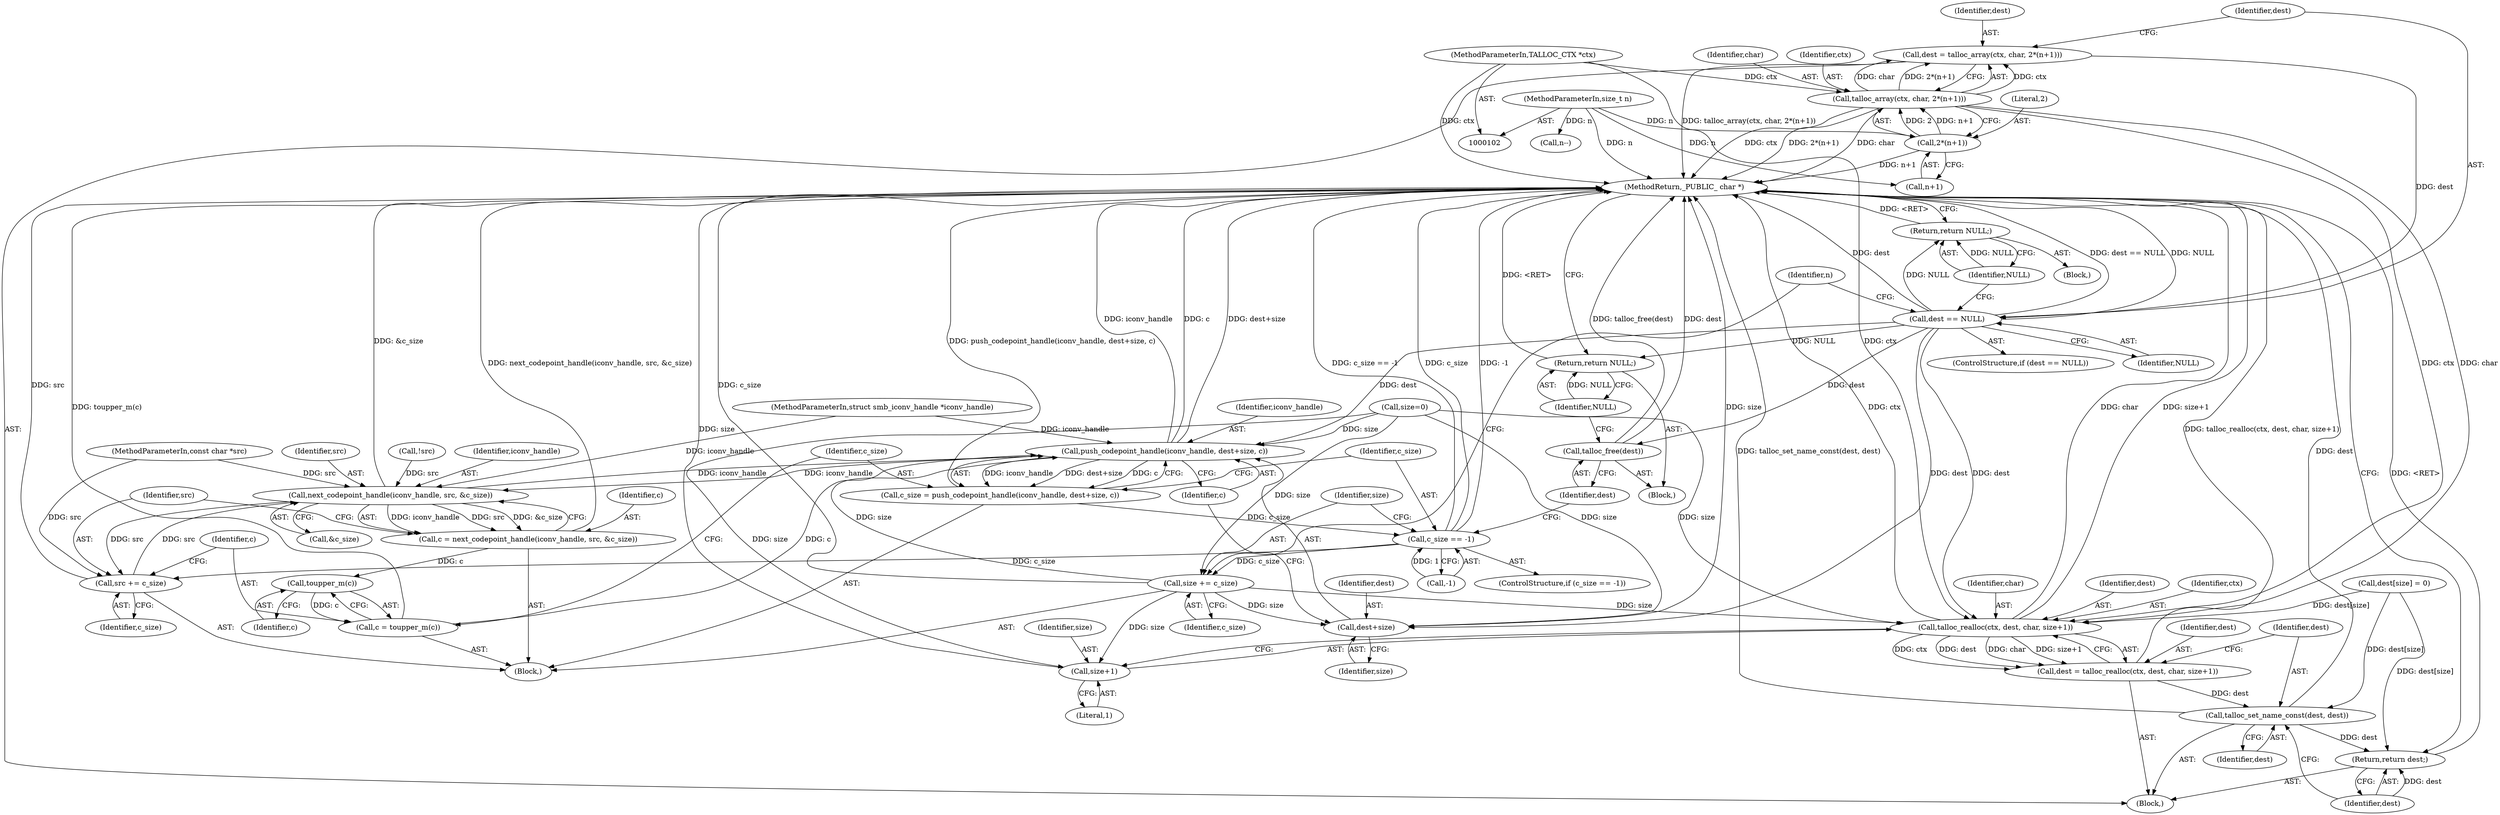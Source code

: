 digraph "1_samba_ba5dbda6d0174a59d221c45cca52ecd232820d48_1@pointer" {
"1000119" [label="(Call,dest = talloc_array(ctx, char, 2*(n+1)))"];
"1000121" [label="(Call,talloc_array(ctx, char, 2*(n+1)))"];
"1000104" [label="(MethodParameterIn,TALLOC_CTX *ctx)"];
"1000124" [label="(Call,2*(n+1))"];
"1000106" [label="(MethodParameterIn,size_t n)"];
"1000130" [label="(Call,dest == NULL)"];
"1000134" [label="(Return,return NULL;)"];
"1000161" [label="(Call,push_codepoint_handle(iconv_handle, dest+size, c))"];
"1000147" [label="(Call,next_codepoint_handle(iconv_handle, src, &c_size))"];
"1000145" [label="(Call,c = next_codepoint_handle(iconv_handle, src, &c_size))"];
"1000157" [label="(Call,toupper_m(c))"];
"1000155" [label="(Call,c = toupper_m(c))"];
"1000152" [label="(Call,src += c_size)"];
"1000159" [label="(Call,c_size = push_codepoint_handle(iconv_handle, dest+size, c))"];
"1000168" [label="(Call,c_size == -1)"];
"1000177" [label="(Call,size += c_size)"];
"1000163" [label="(Call,dest+size)"];
"1000187" [label="(Call,talloc_realloc(ctx, dest, char, size+1))"];
"1000185" [label="(Call,dest = talloc_realloc(ctx, dest, char, size+1))"];
"1000194" [label="(Call,talloc_set_name_const(dest, dest))"];
"1000197" [label="(Return,return dest;)"];
"1000191" [label="(Call,size+1)"];
"1000173" [label="(Call,talloc_free(dest))"];
"1000175" [label="(Return,return NULL;)"];
"1000173" [label="(Call,talloc_free(dest))"];
"1000133" [label="(Block,)"];
"1000190" [label="(Identifier,char)"];
"1000161" [label="(Call,push_codepoint_handle(iconv_handle, dest+size, c))"];
"1000124" [label="(Call,2*(n+1))"];
"1000177" [label="(Call,size += c_size)"];
"1000194" [label="(Call,talloc_set_name_const(dest, dest))"];
"1000192" [label="(Identifier,size)"];
"1000156" [label="(Identifier,c)"];
"1000114" [label="(Call,!src)"];
"1000168" [label="(Call,c_size == -1)"];
"1000150" [label="(Call,&c_size)"];
"1000134" [label="(Return,return NULL;)"];
"1000186" [label="(Identifier,dest)"];
"1000123" [label="(Identifier,char)"];
"1000195" [label="(Identifier,dest)"];
"1000125" [label="(Literal,2)"];
"1000166" [label="(Identifier,c)"];
"1000155" [label="(Call,c = toupper_m(c))"];
"1000152" [label="(Call,src += c_size)"];
"1000119" [label="(Call,dest = talloc_array(ctx, char, 2*(n+1)))"];
"1000174" [label="(Identifier,dest)"];
"1000164" [label="(Identifier,dest)"];
"1000159" [label="(Call,c_size = push_codepoint_handle(iconv_handle, dest+size, c))"];
"1000191" [label="(Call,size+1)"];
"1000120" [label="(Identifier,dest)"];
"1000142" [label="(Block,)"];
"1000105" [label="(MethodParameterIn,const char *src)"];
"1000162" [label="(Identifier,iconv_handle)"];
"1000187" [label="(Call,talloc_realloc(ctx, dest, char, size+1))"];
"1000198" [label="(Identifier,dest)"];
"1000129" [label="(ControlStructure,if (dest == NULL))"];
"1000145" [label="(Call,c = next_codepoint_handle(iconv_handle, src, &c_size))"];
"1000138" [label="(Call,n--)"];
"1000157" [label="(Call,toupper_m(c))"];
"1000197" [label="(Return,return dest;)"];
"1000126" [label="(Call,n+1)"];
"1000130" [label="(Call,dest == NULL)"];
"1000178" [label="(Identifier,size)"];
"1000189" [label="(Identifier,dest)"];
"1000176" [label="(Identifier,NULL)"];
"1000107" [label="(Block,)"];
"1000135" [label="(Identifier,NULL)"];
"1000103" [label="(MethodParameterIn,struct smb_iconv_handle *iconv_handle)"];
"1000146" [label="(Identifier,c)"];
"1000121" [label="(Call,talloc_array(ctx, char, 2*(n+1)))"];
"1000106" [label="(MethodParameterIn,size_t n)"];
"1000170" [label="(Call,-1)"];
"1000139" [label="(Identifier,n)"];
"1000175" [label="(Return,return NULL;)"];
"1000158" [label="(Identifier,c)"];
"1000196" [label="(Identifier,dest)"];
"1000148" [label="(Identifier,iconv_handle)"];
"1000180" [label="(Call,dest[size] = 0)"];
"1000163" [label="(Call,dest+size)"];
"1000149" [label="(Identifier,src)"];
"1000153" [label="(Identifier,src)"];
"1000109" [label="(Call,size=0)"];
"1000132" [label="(Identifier,NULL)"];
"1000154" [label="(Identifier,c_size)"];
"1000122" [label="(Identifier,ctx)"];
"1000188" [label="(Identifier,ctx)"];
"1000172" [label="(Block,)"];
"1000147" [label="(Call,next_codepoint_handle(iconv_handle, src, &c_size))"];
"1000160" [label="(Identifier,c_size)"];
"1000179" [label="(Identifier,c_size)"];
"1000193" [label="(Literal,1)"];
"1000131" [label="(Identifier,dest)"];
"1000167" [label="(ControlStructure,if (c_size == -1))"];
"1000104" [label="(MethodParameterIn,TALLOC_CTX *ctx)"];
"1000185" [label="(Call,dest = talloc_realloc(ctx, dest, char, size+1))"];
"1000199" [label="(MethodReturn,_PUBLIC_ char *)"];
"1000169" [label="(Identifier,c_size)"];
"1000165" [label="(Identifier,size)"];
"1000119" -> "1000107"  [label="AST: "];
"1000119" -> "1000121"  [label="CFG: "];
"1000120" -> "1000119"  [label="AST: "];
"1000121" -> "1000119"  [label="AST: "];
"1000131" -> "1000119"  [label="CFG: "];
"1000119" -> "1000199"  [label="DDG: talloc_array(ctx, char, 2*(n+1))"];
"1000121" -> "1000119"  [label="DDG: ctx"];
"1000121" -> "1000119"  [label="DDG: char"];
"1000121" -> "1000119"  [label="DDG: 2*(n+1)"];
"1000119" -> "1000130"  [label="DDG: dest"];
"1000121" -> "1000124"  [label="CFG: "];
"1000122" -> "1000121"  [label="AST: "];
"1000123" -> "1000121"  [label="AST: "];
"1000124" -> "1000121"  [label="AST: "];
"1000121" -> "1000199"  [label="DDG: char"];
"1000121" -> "1000199"  [label="DDG: ctx"];
"1000121" -> "1000199"  [label="DDG: 2*(n+1)"];
"1000104" -> "1000121"  [label="DDG: ctx"];
"1000124" -> "1000121"  [label="DDG: 2"];
"1000124" -> "1000121"  [label="DDG: n+1"];
"1000121" -> "1000187"  [label="DDG: ctx"];
"1000121" -> "1000187"  [label="DDG: char"];
"1000104" -> "1000102"  [label="AST: "];
"1000104" -> "1000199"  [label="DDG: ctx"];
"1000104" -> "1000187"  [label="DDG: ctx"];
"1000124" -> "1000126"  [label="CFG: "];
"1000125" -> "1000124"  [label="AST: "];
"1000126" -> "1000124"  [label="AST: "];
"1000124" -> "1000199"  [label="DDG: n+1"];
"1000106" -> "1000124"  [label="DDG: n"];
"1000106" -> "1000102"  [label="AST: "];
"1000106" -> "1000199"  [label="DDG: n"];
"1000106" -> "1000126"  [label="DDG: n"];
"1000106" -> "1000138"  [label="DDG: n"];
"1000130" -> "1000129"  [label="AST: "];
"1000130" -> "1000132"  [label="CFG: "];
"1000131" -> "1000130"  [label="AST: "];
"1000132" -> "1000130"  [label="AST: "];
"1000135" -> "1000130"  [label="CFG: "];
"1000139" -> "1000130"  [label="CFG: "];
"1000130" -> "1000199"  [label="DDG: dest == NULL"];
"1000130" -> "1000199"  [label="DDG: NULL"];
"1000130" -> "1000199"  [label="DDG: dest"];
"1000130" -> "1000134"  [label="DDG: NULL"];
"1000130" -> "1000161"  [label="DDG: dest"];
"1000130" -> "1000163"  [label="DDG: dest"];
"1000130" -> "1000173"  [label="DDG: dest"];
"1000130" -> "1000175"  [label="DDG: NULL"];
"1000130" -> "1000187"  [label="DDG: dest"];
"1000134" -> "1000133"  [label="AST: "];
"1000134" -> "1000135"  [label="CFG: "];
"1000135" -> "1000134"  [label="AST: "];
"1000199" -> "1000134"  [label="CFG: "];
"1000134" -> "1000199"  [label="DDG: <RET>"];
"1000135" -> "1000134"  [label="DDG: NULL"];
"1000161" -> "1000159"  [label="AST: "];
"1000161" -> "1000166"  [label="CFG: "];
"1000162" -> "1000161"  [label="AST: "];
"1000163" -> "1000161"  [label="AST: "];
"1000166" -> "1000161"  [label="AST: "];
"1000159" -> "1000161"  [label="CFG: "];
"1000161" -> "1000199"  [label="DDG: c"];
"1000161" -> "1000199"  [label="DDG: dest+size"];
"1000161" -> "1000199"  [label="DDG: iconv_handle"];
"1000161" -> "1000147"  [label="DDG: iconv_handle"];
"1000161" -> "1000159"  [label="DDG: iconv_handle"];
"1000161" -> "1000159"  [label="DDG: dest+size"];
"1000161" -> "1000159"  [label="DDG: c"];
"1000147" -> "1000161"  [label="DDG: iconv_handle"];
"1000103" -> "1000161"  [label="DDG: iconv_handle"];
"1000177" -> "1000161"  [label="DDG: size"];
"1000109" -> "1000161"  [label="DDG: size"];
"1000155" -> "1000161"  [label="DDG: c"];
"1000147" -> "1000145"  [label="AST: "];
"1000147" -> "1000150"  [label="CFG: "];
"1000148" -> "1000147"  [label="AST: "];
"1000149" -> "1000147"  [label="AST: "];
"1000150" -> "1000147"  [label="AST: "];
"1000145" -> "1000147"  [label="CFG: "];
"1000147" -> "1000199"  [label="DDG: &c_size"];
"1000147" -> "1000145"  [label="DDG: iconv_handle"];
"1000147" -> "1000145"  [label="DDG: src"];
"1000147" -> "1000145"  [label="DDG: &c_size"];
"1000103" -> "1000147"  [label="DDG: iconv_handle"];
"1000114" -> "1000147"  [label="DDG: src"];
"1000152" -> "1000147"  [label="DDG: src"];
"1000105" -> "1000147"  [label="DDG: src"];
"1000147" -> "1000152"  [label="DDG: src"];
"1000145" -> "1000142"  [label="AST: "];
"1000146" -> "1000145"  [label="AST: "];
"1000153" -> "1000145"  [label="CFG: "];
"1000145" -> "1000199"  [label="DDG: next_codepoint_handle(iconv_handle, src, &c_size)"];
"1000145" -> "1000157"  [label="DDG: c"];
"1000157" -> "1000155"  [label="AST: "];
"1000157" -> "1000158"  [label="CFG: "];
"1000158" -> "1000157"  [label="AST: "];
"1000155" -> "1000157"  [label="CFG: "];
"1000157" -> "1000155"  [label="DDG: c"];
"1000155" -> "1000142"  [label="AST: "];
"1000156" -> "1000155"  [label="AST: "];
"1000160" -> "1000155"  [label="CFG: "];
"1000155" -> "1000199"  [label="DDG: toupper_m(c)"];
"1000152" -> "1000142"  [label="AST: "];
"1000152" -> "1000154"  [label="CFG: "];
"1000153" -> "1000152"  [label="AST: "];
"1000154" -> "1000152"  [label="AST: "];
"1000156" -> "1000152"  [label="CFG: "];
"1000152" -> "1000199"  [label="DDG: src"];
"1000168" -> "1000152"  [label="DDG: c_size"];
"1000105" -> "1000152"  [label="DDG: src"];
"1000159" -> "1000142"  [label="AST: "];
"1000160" -> "1000159"  [label="AST: "];
"1000169" -> "1000159"  [label="CFG: "];
"1000159" -> "1000199"  [label="DDG: push_codepoint_handle(iconv_handle, dest+size, c)"];
"1000159" -> "1000168"  [label="DDG: c_size"];
"1000168" -> "1000167"  [label="AST: "];
"1000168" -> "1000170"  [label="CFG: "];
"1000169" -> "1000168"  [label="AST: "];
"1000170" -> "1000168"  [label="AST: "];
"1000174" -> "1000168"  [label="CFG: "];
"1000178" -> "1000168"  [label="CFG: "];
"1000168" -> "1000199"  [label="DDG: c_size == -1"];
"1000168" -> "1000199"  [label="DDG: c_size"];
"1000168" -> "1000199"  [label="DDG: -1"];
"1000170" -> "1000168"  [label="DDG: 1"];
"1000168" -> "1000177"  [label="DDG: c_size"];
"1000177" -> "1000142"  [label="AST: "];
"1000177" -> "1000179"  [label="CFG: "];
"1000178" -> "1000177"  [label="AST: "];
"1000179" -> "1000177"  [label="AST: "];
"1000139" -> "1000177"  [label="CFG: "];
"1000177" -> "1000199"  [label="DDG: c_size"];
"1000177" -> "1000163"  [label="DDG: size"];
"1000109" -> "1000177"  [label="DDG: size"];
"1000177" -> "1000187"  [label="DDG: size"];
"1000177" -> "1000191"  [label="DDG: size"];
"1000163" -> "1000165"  [label="CFG: "];
"1000164" -> "1000163"  [label="AST: "];
"1000165" -> "1000163"  [label="AST: "];
"1000166" -> "1000163"  [label="CFG: "];
"1000163" -> "1000199"  [label="DDG: size"];
"1000109" -> "1000163"  [label="DDG: size"];
"1000187" -> "1000185"  [label="AST: "];
"1000187" -> "1000191"  [label="CFG: "];
"1000188" -> "1000187"  [label="AST: "];
"1000189" -> "1000187"  [label="AST: "];
"1000190" -> "1000187"  [label="AST: "];
"1000191" -> "1000187"  [label="AST: "];
"1000185" -> "1000187"  [label="CFG: "];
"1000187" -> "1000199"  [label="DDG: ctx"];
"1000187" -> "1000199"  [label="DDG: char"];
"1000187" -> "1000199"  [label="DDG: size+1"];
"1000187" -> "1000185"  [label="DDG: ctx"];
"1000187" -> "1000185"  [label="DDG: dest"];
"1000187" -> "1000185"  [label="DDG: char"];
"1000187" -> "1000185"  [label="DDG: size+1"];
"1000180" -> "1000187"  [label="DDG: dest[size]"];
"1000109" -> "1000187"  [label="DDG: size"];
"1000185" -> "1000107"  [label="AST: "];
"1000186" -> "1000185"  [label="AST: "];
"1000195" -> "1000185"  [label="CFG: "];
"1000185" -> "1000199"  [label="DDG: talloc_realloc(ctx, dest, char, size+1)"];
"1000185" -> "1000194"  [label="DDG: dest"];
"1000194" -> "1000107"  [label="AST: "];
"1000194" -> "1000196"  [label="CFG: "];
"1000195" -> "1000194"  [label="AST: "];
"1000196" -> "1000194"  [label="AST: "];
"1000198" -> "1000194"  [label="CFG: "];
"1000194" -> "1000199"  [label="DDG: talloc_set_name_const(dest, dest)"];
"1000194" -> "1000199"  [label="DDG: dest"];
"1000180" -> "1000194"  [label="DDG: dest[size]"];
"1000194" -> "1000197"  [label="DDG: dest"];
"1000197" -> "1000107"  [label="AST: "];
"1000197" -> "1000198"  [label="CFG: "];
"1000198" -> "1000197"  [label="AST: "];
"1000199" -> "1000197"  [label="CFG: "];
"1000197" -> "1000199"  [label="DDG: <RET>"];
"1000198" -> "1000197"  [label="DDG: dest"];
"1000180" -> "1000197"  [label="DDG: dest[size]"];
"1000191" -> "1000193"  [label="CFG: "];
"1000192" -> "1000191"  [label="AST: "];
"1000193" -> "1000191"  [label="AST: "];
"1000191" -> "1000199"  [label="DDG: size"];
"1000109" -> "1000191"  [label="DDG: size"];
"1000173" -> "1000172"  [label="AST: "];
"1000173" -> "1000174"  [label="CFG: "];
"1000174" -> "1000173"  [label="AST: "];
"1000176" -> "1000173"  [label="CFG: "];
"1000173" -> "1000199"  [label="DDG: talloc_free(dest)"];
"1000173" -> "1000199"  [label="DDG: dest"];
"1000175" -> "1000172"  [label="AST: "];
"1000175" -> "1000176"  [label="CFG: "];
"1000176" -> "1000175"  [label="AST: "];
"1000199" -> "1000175"  [label="CFG: "];
"1000175" -> "1000199"  [label="DDG: <RET>"];
"1000176" -> "1000175"  [label="DDG: NULL"];
}
